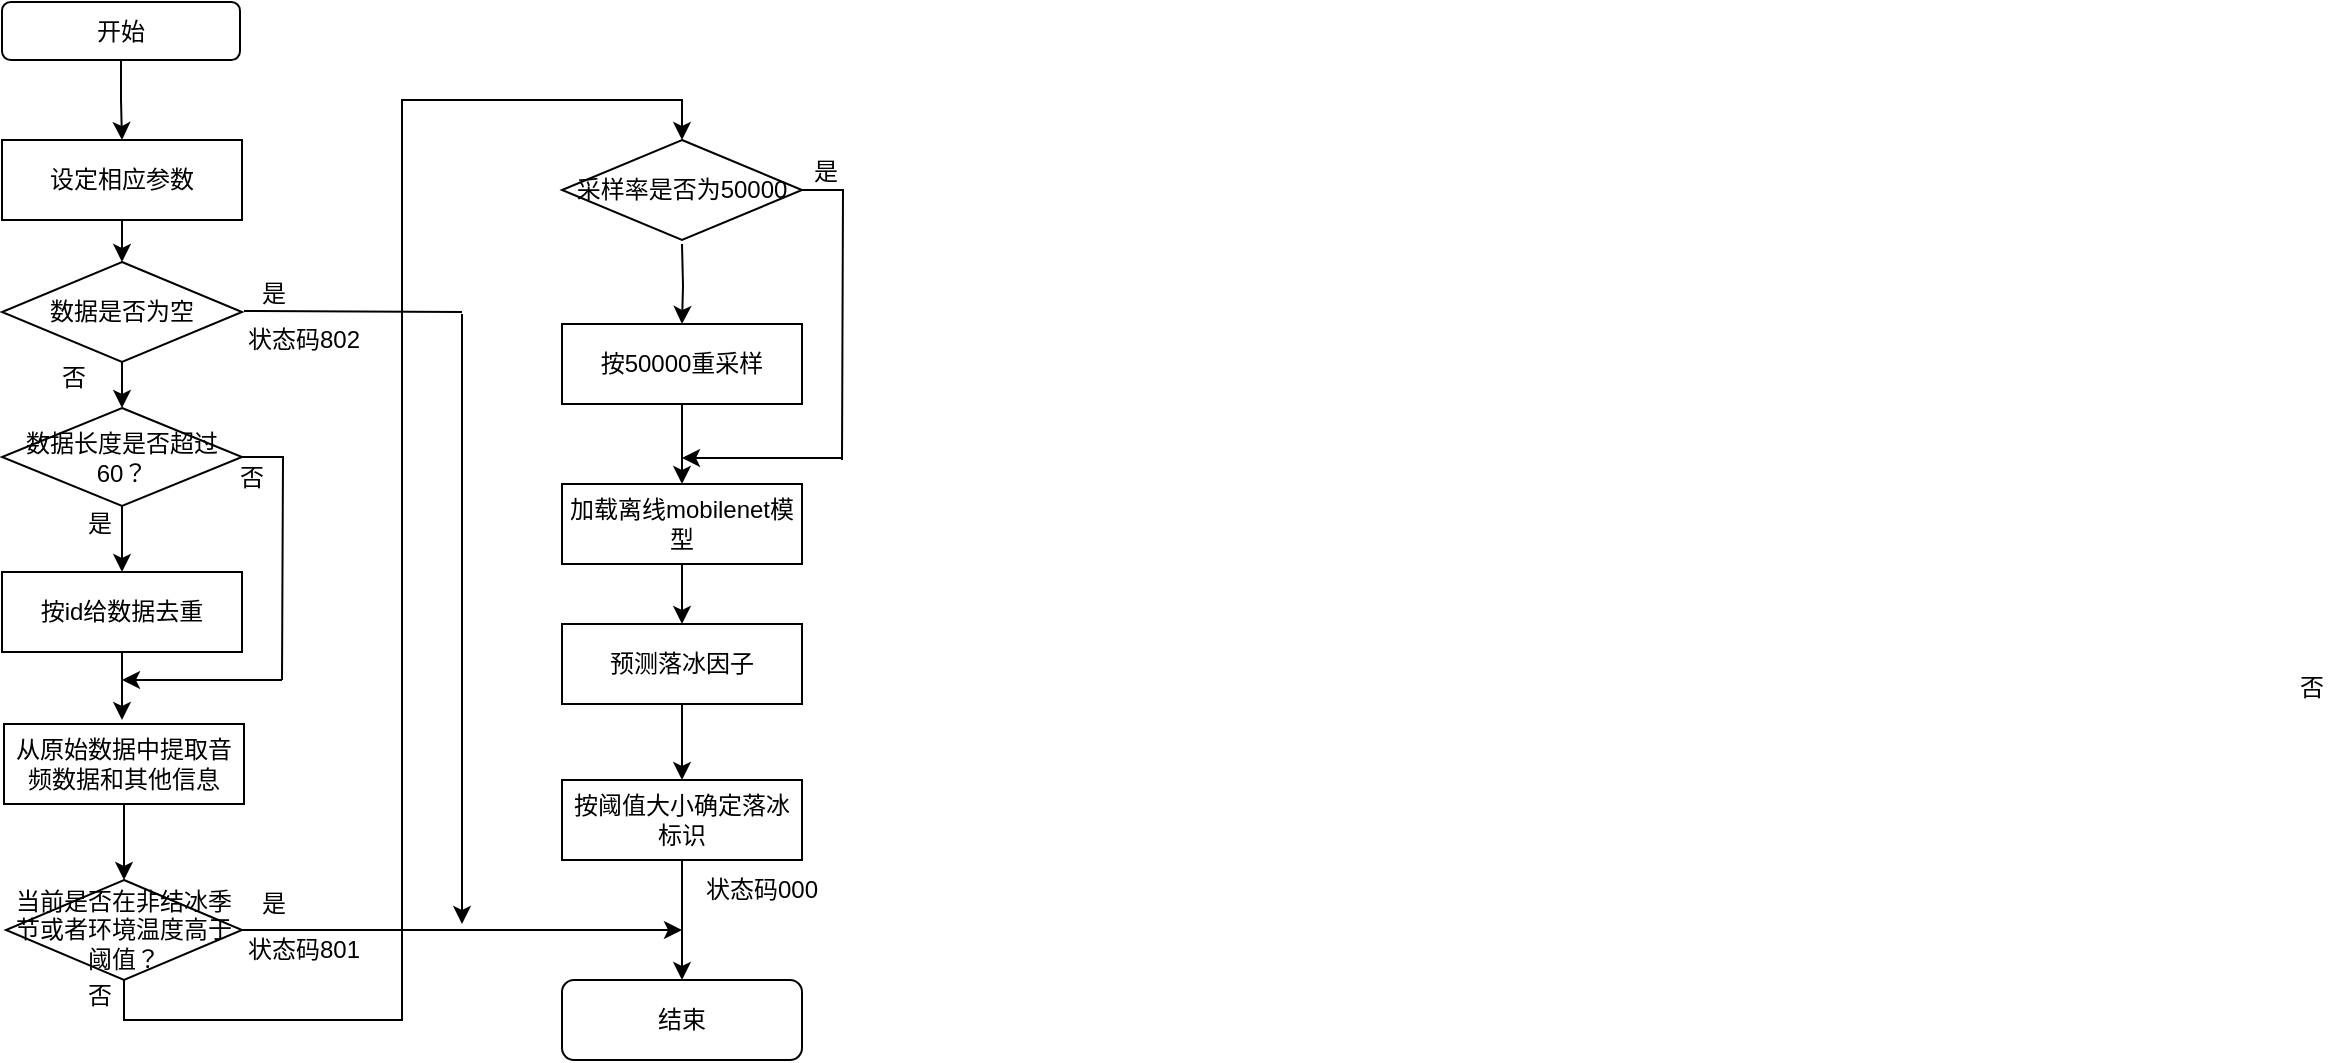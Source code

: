<mxfile version="16.1.2" type="github">
  <diagram id="C5RBs43oDa-KdzZeNtuy" name="Page-1">
    <mxGraphModel dx="782" dy="436" grid="1" gridSize="10" guides="1" tooltips="1" connect="1" arrows="1" fold="1" page="1" pageScale="1" pageWidth="827" pageHeight="1169" math="0" shadow="0">
      <root>
        <mxCell id="WIyWlLk6GJQsqaUBKTNV-0" />
        <mxCell id="WIyWlLk6GJQsqaUBKTNV-1" parent="WIyWlLk6GJQsqaUBKTNV-0" />
        <mxCell id="IuxV9Vo6-vzBuDA2uz84-7" value="" style="edgeStyle=orthogonalEdgeStyle;rounded=0;orthogonalLoop=1;jettySize=auto;html=1;" parent="WIyWlLk6GJQsqaUBKTNV-1" target="IuxV9Vo6-vzBuDA2uz84-4" edge="1">
          <mxGeometry relative="1" as="geometry">
            <mxPoint x="500" y="132" as="sourcePoint" />
          </mxGeometry>
        </mxCell>
        <mxCell id="IuxV9Vo6-vzBuDA2uz84-8" value="" style="edgeStyle=orthogonalEdgeStyle;rounded=0;orthogonalLoop=1;jettySize=auto;html=1;" parent="WIyWlLk6GJQsqaUBKTNV-1" source="IuxV9Vo6-vzBuDA2uz84-4" target="IuxV9Vo6-vzBuDA2uz84-5" edge="1">
          <mxGeometry relative="1" as="geometry" />
        </mxCell>
        <mxCell id="IuxV9Vo6-vzBuDA2uz84-4" value="按50000重采样" style="rounded=0;whiteSpace=wrap;html=1;" parent="WIyWlLk6GJQsqaUBKTNV-1" vertex="1">
          <mxGeometry x="440" y="172" width="120" height="40" as="geometry" />
        </mxCell>
        <mxCell id="Uw0bYSnCYB20qCT6gUJ0-31" value="" style="edgeStyle=orthogonalEdgeStyle;rounded=0;orthogonalLoop=1;jettySize=auto;html=1;entryX=0.5;entryY=0;entryDx=0;entryDy=0;" parent="WIyWlLk6GJQsqaUBKTNV-1" source="IuxV9Vo6-vzBuDA2uz84-5" target="Uw0bYSnCYB20qCT6gUJ0-16" edge="1">
          <mxGeometry relative="1" as="geometry" />
        </mxCell>
        <mxCell id="IuxV9Vo6-vzBuDA2uz84-5" value="加载离线mobilenet模型" style="rounded=0;whiteSpace=wrap;html=1;" parent="WIyWlLk6GJQsqaUBKTNV-1" vertex="1">
          <mxGeometry x="440" y="252" width="120" height="40" as="geometry" />
        </mxCell>
        <mxCell id="IuxV9Vo6-vzBuDA2uz84-12" value="结束" style="rounded=1;whiteSpace=wrap;html=1;" parent="WIyWlLk6GJQsqaUBKTNV-1" vertex="1">
          <mxGeometry x="440" y="500" width="120" height="40" as="geometry" />
        </mxCell>
        <mxCell id="Uw0bYSnCYB20qCT6gUJ0-25" value="" style="edgeStyle=orthogonalEdgeStyle;rounded=0;orthogonalLoop=1;jettySize=auto;html=1;entryX=0.5;entryY=0;entryDx=0;entryDy=0;" parent="WIyWlLk6GJQsqaUBKTNV-1" source="Uw0bYSnCYB20qCT6gUJ0-1" target="Uw0bYSnCYB20qCT6gUJ0-4" edge="1">
          <mxGeometry relative="1" as="geometry" />
        </mxCell>
        <mxCell id="Uw0bYSnCYB20qCT6gUJ0-1" value="设定相应参数" style="rounded=0;whiteSpace=wrap;html=1;" parent="WIyWlLk6GJQsqaUBKTNV-1" vertex="1">
          <mxGeometry x="160" y="80" width="120" height="40" as="geometry" />
        </mxCell>
        <mxCell id="Uw0bYSnCYB20qCT6gUJ0-29" value="" style="edgeStyle=orthogonalEdgeStyle;rounded=0;orthogonalLoop=1;jettySize=auto;html=1;" parent="WIyWlLk6GJQsqaUBKTNV-1" source="Uw0bYSnCYB20qCT6gUJ0-2" target="Uw0bYSnCYB20qCT6gUJ0-9" edge="1">
          <mxGeometry relative="1" as="geometry" />
        </mxCell>
        <mxCell id="Uw0bYSnCYB20qCT6gUJ0-2" value="从原始数据中提取音频数据和其他信息" style="rounded=0;whiteSpace=wrap;html=1;" parent="WIyWlLk6GJQsqaUBKTNV-1" vertex="1">
          <mxGeometry x="161" y="372" width="120" height="40" as="geometry" />
        </mxCell>
        <mxCell id="Uw0bYSnCYB20qCT6gUJ0-26" value="" style="edgeStyle=orthogonalEdgeStyle;rounded=0;orthogonalLoop=1;jettySize=auto;html=1;entryX=0.5;entryY=0;entryDx=0;entryDy=0;" parent="WIyWlLk6GJQsqaUBKTNV-1" source="Uw0bYSnCYB20qCT6gUJ0-4" target="Uw0bYSnCYB20qCT6gUJ0-5" edge="1">
          <mxGeometry relative="1" as="geometry" />
        </mxCell>
        <mxCell id="Uw0bYSnCYB20qCT6gUJ0-4" value="数据是否为空" style="rhombus;whiteSpace=wrap;html=1;" parent="WIyWlLk6GJQsqaUBKTNV-1" vertex="1">
          <mxGeometry x="160" y="141" width="120" height="50" as="geometry" />
        </mxCell>
        <mxCell id="Uw0bYSnCYB20qCT6gUJ0-27" value="" style="edgeStyle=orthogonalEdgeStyle;rounded=0;orthogonalLoop=1;jettySize=auto;html=1;" parent="WIyWlLk6GJQsqaUBKTNV-1" source="Uw0bYSnCYB20qCT6gUJ0-5" target="Uw0bYSnCYB20qCT6gUJ0-6" edge="1">
          <mxGeometry relative="1" as="geometry" />
        </mxCell>
        <mxCell id="Uw0bYSnCYB20qCT6gUJ0-37" style="edgeStyle=orthogonalEdgeStyle;rounded=0;orthogonalLoop=1;jettySize=auto;html=1;startArrow=none;startFill=0;endArrow=none;endFill=0;" parent="WIyWlLk6GJQsqaUBKTNV-1" source="Uw0bYSnCYB20qCT6gUJ0-5" edge="1">
          <mxGeometry relative="1" as="geometry">
            <mxPoint x="300" y="350" as="targetPoint" />
          </mxGeometry>
        </mxCell>
        <mxCell id="Uw0bYSnCYB20qCT6gUJ0-5" value="数据长度是否超过60？" style="rhombus;whiteSpace=wrap;html=1;" parent="WIyWlLk6GJQsqaUBKTNV-1" vertex="1">
          <mxGeometry x="160" y="214" width="120" height="49" as="geometry" />
        </mxCell>
        <mxCell id="Uw0bYSnCYB20qCT6gUJ0-28" value="" style="edgeStyle=orthogonalEdgeStyle;rounded=0;orthogonalLoop=1;jettySize=auto;html=1;" parent="WIyWlLk6GJQsqaUBKTNV-1" source="Uw0bYSnCYB20qCT6gUJ0-6" edge="1">
          <mxGeometry relative="1" as="geometry">
            <mxPoint x="220" y="370" as="targetPoint" />
          </mxGeometry>
        </mxCell>
        <mxCell id="Uw0bYSnCYB20qCT6gUJ0-6" value="按id给数据去重" style="rounded=0;whiteSpace=wrap;html=1;" parent="WIyWlLk6GJQsqaUBKTNV-1" vertex="1">
          <mxGeometry x="160" y="296" width="120" height="40" as="geometry" />
        </mxCell>
        <mxCell id="Uw0bYSnCYB20qCT6gUJ0-30" style="edgeStyle=orthogonalEdgeStyle;rounded=0;orthogonalLoop=1;jettySize=auto;html=1;entryX=0.5;entryY=0;entryDx=0;entryDy=0;exitX=0.5;exitY=1;exitDx=0;exitDy=0;" parent="WIyWlLk6GJQsqaUBKTNV-1" source="Uw0bYSnCYB20qCT6gUJ0-9" target="Uw0bYSnCYB20qCT6gUJ0-15" edge="1">
          <mxGeometry relative="1" as="geometry" />
        </mxCell>
        <mxCell id="Uw0bYSnCYB20qCT6gUJ0-49" style="edgeStyle=orthogonalEdgeStyle;rounded=0;orthogonalLoop=1;jettySize=auto;html=1;startArrow=none;startFill=0;endArrow=none;endFill=0;strokeColor=default;" parent="WIyWlLk6GJQsqaUBKTNV-1" edge="1">
          <mxGeometry relative="1" as="geometry">
            <mxPoint x="400" y="475" as="targetPoint" />
            <mxPoint x="280" y="475" as="sourcePoint" />
          </mxGeometry>
        </mxCell>
        <mxCell id="Uw0bYSnCYB20qCT6gUJ0-9" value="当前是否在非结冰季节或者环境温度高于阈值？" style="rhombus;whiteSpace=wrap;html=1;" parent="WIyWlLk6GJQsqaUBKTNV-1" vertex="1">
          <mxGeometry x="162" y="450" width="118" height="50" as="geometry" />
        </mxCell>
        <mxCell id="Uw0bYSnCYB20qCT6gUJ0-24" value="" style="edgeStyle=orthogonalEdgeStyle;rounded=0;orthogonalLoop=1;jettySize=auto;html=1;entryX=0.5;entryY=0;entryDx=0;entryDy=0;" parent="WIyWlLk6GJQsqaUBKTNV-1" source="Uw0bYSnCYB20qCT6gUJ0-10" target="Uw0bYSnCYB20qCT6gUJ0-1" edge="1">
          <mxGeometry relative="1" as="geometry" />
        </mxCell>
        <mxCell id="Uw0bYSnCYB20qCT6gUJ0-10" value="开始" style="rounded=1;whiteSpace=wrap;html=1;" parent="WIyWlLk6GJQsqaUBKTNV-1" vertex="1">
          <mxGeometry x="160" y="11" width="119" height="29" as="geometry" />
        </mxCell>
        <mxCell id="Uw0bYSnCYB20qCT6gUJ0-40" style="edgeStyle=orthogonalEdgeStyle;rounded=0;orthogonalLoop=1;jettySize=auto;html=1;strokeColor=default;startArrow=none;startFill=0;endArrow=none;endFill=0;" parent="WIyWlLk6GJQsqaUBKTNV-1" source="Uw0bYSnCYB20qCT6gUJ0-15" edge="1">
          <mxGeometry relative="1" as="geometry">
            <mxPoint x="580" y="240" as="targetPoint" />
          </mxGeometry>
        </mxCell>
        <mxCell id="Uw0bYSnCYB20qCT6gUJ0-15" value="采样率是否为50000" style="rhombus;whiteSpace=wrap;html=1;" parent="WIyWlLk6GJQsqaUBKTNV-1" vertex="1">
          <mxGeometry x="440" y="80" width="120" height="50" as="geometry" />
        </mxCell>
        <mxCell id="Uw0bYSnCYB20qCT6gUJ0-32" value="" style="edgeStyle=orthogonalEdgeStyle;rounded=0;orthogonalLoop=1;jettySize=auto;html=1;" parent="WIyWlLk6GJQsqaUBKTNV-1" source="Uw0bYSnCYB20qCT6gUJ0-16" target="Uw0bYSnCYB20qCT6gUJ0-17" edge="1">
          <mxGeometry relative="1" as="geometry" />
        </mxCell>
        <mxCell id="Uw0bYSnCYB20qCT6gUJ0-16" value="预测落冰因子" style="rounded=0;whiteSpace=wrap;html=1;" parent="WIyWlLk6GJQsqaUBKTNV-1" vertex="1">
          <mxGeometry x="440" y="322" width="120" height="40" as="geometry" />
        </mxCell>
        <mxCell id="Uw0bYSnCYB20qCT6gUJ0-33" value="" style="edgeStyle=orthogonalEdgeStyle;rounded=0;orthogonalLoop=1;jettySize=auto;html=1;" parent="WIyWlLk6GJQsqaUBKTNV-1" source="Uw0bYSnCYB20qCT6gUJ0-17" target="IuxV9Vo6-vzBuDA2uz84-12" edge="1">
          <mxGeometry relative="1" as="geometry" />
        </mxCell>
        <mxCell id="Uw0bYSnCYB20qCT6gUJ0-17" value="按阈值大小确定落冰标识" style="rounded=0;whiteSpace=wrap;html=1;" parent="WIyWlLk6GJQsqaUBKTNV-1" vertex="1">
          <mxGeometry x="440" y="400" width="120" height="40" as="geometry" />
        </mxCell>
        <mxCell id="Uw0bYSnCYB20qCT6gUJ0-35" value="否" style="text;html=1;strokeColor=none;fillColor=none;align=center;verticalAlign=middle;whiteSpace=wrap;rounded=0;" parent="WIyWlLk6GJQsqaUBKTNV-1" vertex="1">
          <mxGeometry x="181" y="191" width="30" height="16" as="geometry" />
        </mxCell>
        <mxCell id="Uw0bYSnCYB20qCT6gUJ0-36" value="是" style="text;html=1;strokeColor=none;fillColor=none;align=center;verticalAlign=middle;whiteSpace=wrap;rounded=0;" parent="WIyWlLk6GJQsqaUBKTNV-1" vertex="1">
          <mxGeometry x="194" y="264" width="30" height="16" as="geometry" />
        </mxCell>
        <mxCell id="Uw0bYSnCYB20qCT6gUJ0-38" value="否" style="text;html=1;strokeColor=none;fillColor=none;align=center;verticalAlign=middle;whiteSpace=wrap;rounded=0;" parent="WIyWlLk6GJQsqaUBKTNV-1" vertex="1">
          <mxGeometry x="1300" y="346" width="30" height="16" as="geometry" />
        </mxCell>
        <mxCell id="Uw0bYSnCYB20qCT6gUJ0-39" value="是" style="text;html=1;strokeColor=none;fillColor=none;align=center;verticalAlign=middle;whiteSpace=wrap;rounded=0;" parent="WIyWlLk6GJQsqaUBKTNV-1" vertex="1">
          <mxGeometry x="557" y="88" width="30" height="16" as="geometry" />
        </mxCell>
        <mxCell id="Uw0bYSnCYB20qCT6gUJ0-41" value="" style="endArrow=classic;html=1;rounded=0;" parent="WIyWlLk6GJQsqaUBKTNV-1" edge="1">
          <mxGeometry width="50" height="50" relative="1" as="geometry">
            <mxPoint x="580" y="239" as="sourcePoint" />
            <mxPoint x="500" y="239" as="targetPoint" />
          </mxGeometry>
        </mxCell>
        <mxCell id="Uw0bYSnCYB20qCT6gUJ0-42" value="是" style="text;html=1;strokeColor=none;fillColor=none;align=center;verticalAlign=middle;whiteSpace=wrap;rounded=0;" parent="WIyWlLk6GJQsqaUBKTNV-1" vertex="1">
          <mxGeometry x="281" y="149" width="30" height="16" as="geometry" />
        </mxCell>
        <mxCell id="Uw0bYSnCYB20qCT6gUJ0-44" value="" style="endArrow=classic;html=1;rounded=0;strokeColor=default;" parent="WIyWlLk6GJQsqaUBKTNV-1" edge="1">
          <mxGeometry width="50" height="50" relative="1" as="geometry">
            <mxPoint x="400" y="475" as="sourcePoint" />
            <mxPoint x="500" y="475" as="targetPoint" />
          </mxGeometry>
        </mxCell>
        <mxCell id="Uw0bYSnCYB20qCT6gUJ0-45" value="" style="endArrow=classic;html=1;rounded=0;strokeColor=default;" parent="WIyWlLk6GJQsqaUBKTNV-1" edge="1">
          <mxGeometry width="50" height="50" relative="1" as="geometry">
            <mxPoint x="300" y="350" as="sourcePoint" />
            <mxPoint x="220" y="350" as="targetPoint" />
          </mxGeometry>
        </mxCell>
        <mxCell id="Uw0bYSnCYB20qCT6gUJ0-46" value="否" style="text;html=1;strokeColor=none;fillColor=none;align=center;verticalAlign=middle;whiteSpace=wrap;rounded=0;" parent="WIyWlLk6GJQsqaUBKTNV-1" vertex="1">
          <mxGeometry x="270" y="241" width="30" height="16" as="geometry" />
        </mxCell>
        <mxCell id="Uw0bYSnCYB20qCT6gUJ0-47" value="状态码802" style="text;html=1;strokeColor=none;fillColor=none;align=center;verticalAlign=middle;whiteSpace=wrap;rounded=0;" parent="WIyWlLk6GJQsqaUBKTNV-1" vertex="1">
          <mxGeometry x="281" y="165" width="60" height="30" as="geometry" />
        </mxCell>
        <mxCell id="Uw0bYSnCYB20qCT6gUJ0-48" value="状态码801" style="text;html=1;strokeColor=none;fillColor=none;align=center;verticalAlign=middle;whiteSpace=wrap;rounded=0;" parent="WIyWlLk6GJQsqaUBKTNV-1" vertex="1">
          <mxGeometry x="281" y="470" width="60" height="30" as="geometry" />
        </mxCell>
        <mxCell id="Uw0bYSnCYB20qCT6gUJ0-50" value="是" style="text;html=1;strokeColor=none;fillColor=none;align=center;verticalAlign=middle;whiteSpace=wrap;rounded=0;" parent="WIyWlLk6GJQsqaUBKTNV-1" vertex="1">
          <mxGeometry x="281" y="454" width="30" height="16" as="geometry" />
        </mxCell>
        <mxCell id="Uw0bYSnCYB20qCT6gUJ0-51" value="否" style="text;html=1;strokeColor=none;fillColor=none;align=center;verticalAlign=middle;whiteSpace=wrap;rounded=0;" parent="WIyWlLk6GJQsqaUBKTNV-1" vertex="1">
          <mxGeometry x="194" y="500" width="30" height="16" as="geometry" />
        </mxCell>
        <mxCell id="Uw0bYSnCYB20qCT6gUJ0-52" value="状态码000" style="text;html=1;strokeColor=none;fillColor=none;align=center;verticalAlign=middle;whiteSpace=wrap;rounded=0;" parent="WIyWlLk6GJQsqaUBKTNV-1" vertex="1">
          <mxGeometry x="510" y="440" width="60" height="30" as="geometry" />
        </mxCell>
        <mxCell id="Uw0bYSnCYB20qCT6gUJ0-55" value="" style="endArrow=none;html=1;rounded=0;strokeColor=default;endFill=0;" parent="WIyWlLk6GJQsqaUBKTNV-1" edge="1">
          <mxGeometry width="50" height="50" relative="1" as="geometry">
            <mxPoint x="281" y="165.5" as="sourcePoint" />
            <mxPoint x="390" y="166" as="targetPoint" />
          </mxGeometry>
        </mxCell>
        <mxCell id="Uw0bYSnCYB20qCT6gUJ0-56" value="" style="endArrow=classic;html=1;rounded=0;strokeColor=default;" parent="WIyWlLk6GJQsqaUBKTNV-1" edge="1">
          <mxGeometry width="50" height="50" relative="1" as="geometry">
            <mxPoint x="390" y="167" as="sourcePoint" />
            <mxPoint x="390" y="472" as="targetPoint" />
            <Array as="points">
              <mxPoint x="390" y="235" />
            </Array>
          </mxGeometry>
        </mxCell>
      </root>
    </mxGraphModel>
  </diagram>
</mxfile>
